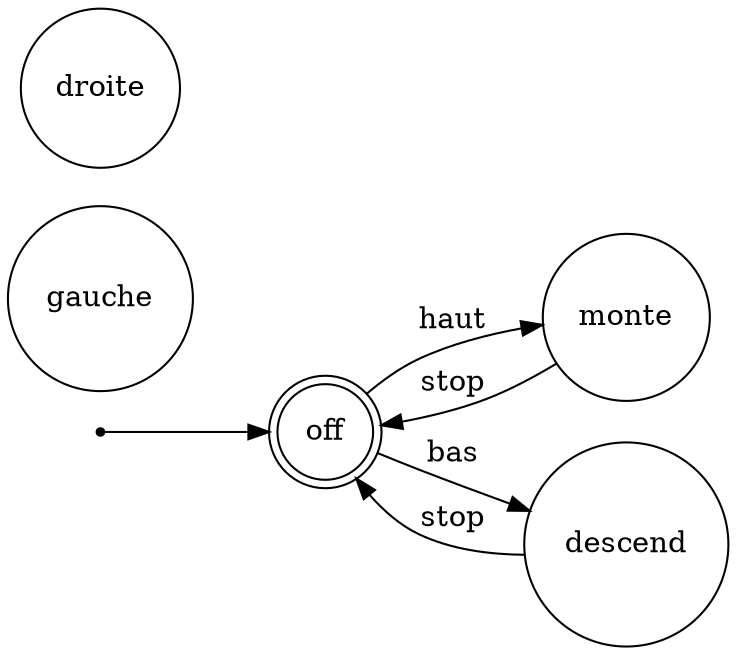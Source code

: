 digraph automate{
rankdir=LR;
size="8,5"
node [shape = doublecircle];off;
node [shape = point ]; qi
node [shape = circle];
qi -> off;
node [shape = circle];monte;
node [shape = circle];descend;
node [shape = circle];gauche;
node [shape = circle];droite;
off -> monte [ label = "haut"];
off -> descend [ label = "bas"];
monte -> off [ label = "stop"];
descend -> off [ label = "stop"];
}